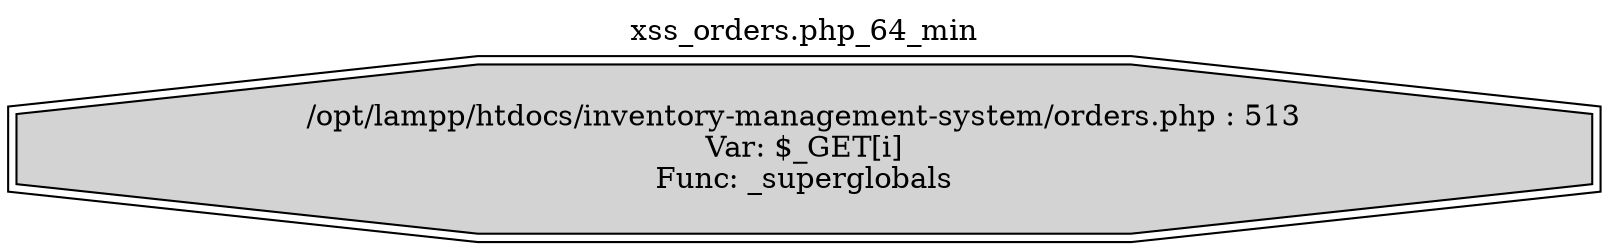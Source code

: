 digraph cfg {
  label="xss_orders.php_64_min";
  labelloc=t;
  n1 [shape=doubleoctagon, label="/opt/lampp/htdocs/inventory-management-system/orders.php : 513\nVar: $_GET[i]\nFunc: _superglobals\n",style=filled];
}
